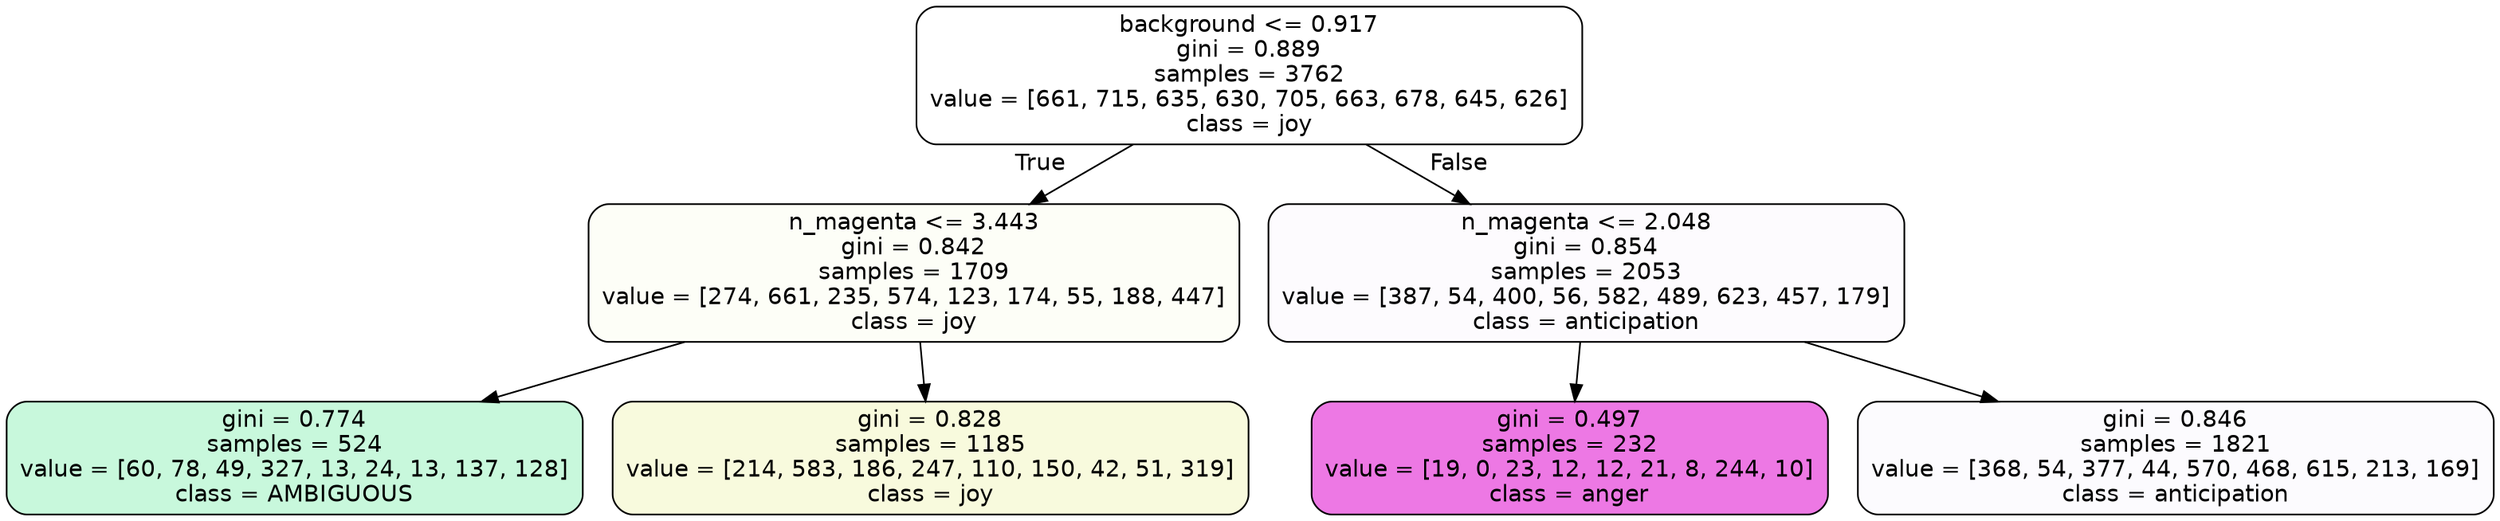 digraph Tree {
node [shape=box, style="filled, rounded", color="black", fontname=helvetica] ;
edge [fontname=helvetica] ;
0 [label="background <= 0.917\ngini = 0.889\nsamples = 3762\nvalue = [661, 715, 635, 630, 705, 663, 678, 645, 626]\nclass = joy", fillcolor="#d7e53900"] ;
1 [label="n_magenta <= 3.443\ngini = 0.842\nsamples = 1709\nvalue = [274, 661, 235, 574, 123, 174, 55, 188, 447]\nclass = joy", fillcolor="#d7e5390a"] ;
0 -> 1 [labeldistance=2.5, labelangle=45, headlabel="True"] ;
2 [label="gini = 0.774\nsamples = 524\nvalue = [60, 78, 49, 327, 13, 24, 13, 137, 128]\nclass = AMBIGUOUS", fillcolor="#39e58146"] ;
1 -> 2 ;
3 [label="gini = 0.828\nsamples = 1185\nvalue = [214, 583, 186, 247, 110, 150, 42, 51, 319]\nclass = joy", fillcolor="#d7e5392b"] ;
1 -> 3 ;
4 [label="n_magenta <= 2.048\ngini = 0.854\nsamples = 2053\nvalue = [387, 54, 400, 56, 582, 489, 623, 457, 179]\nclass = anticipation", fillcolor="#8139e504"] ;
0 -> 4 [labeldistance=2.5, labelangle=-45, headlabel="False"] ;
5 [label="gini = 0.497\nsamples = 232\nvalue = [19, 0, 23, 12, 12, 21, 8, 244, 10]\nclass = anger", fillcolor="#e539d7ad"] ;
4 -> 5 ;
6 [label="gini = 0.846\nsamples = 1821\nvalue = [368, 54, 377, 44, 570, 468, 615, 213, 169]\nclass = anticipation", fillcolor="#8139e505"] ;
4 -> 6 ;
}